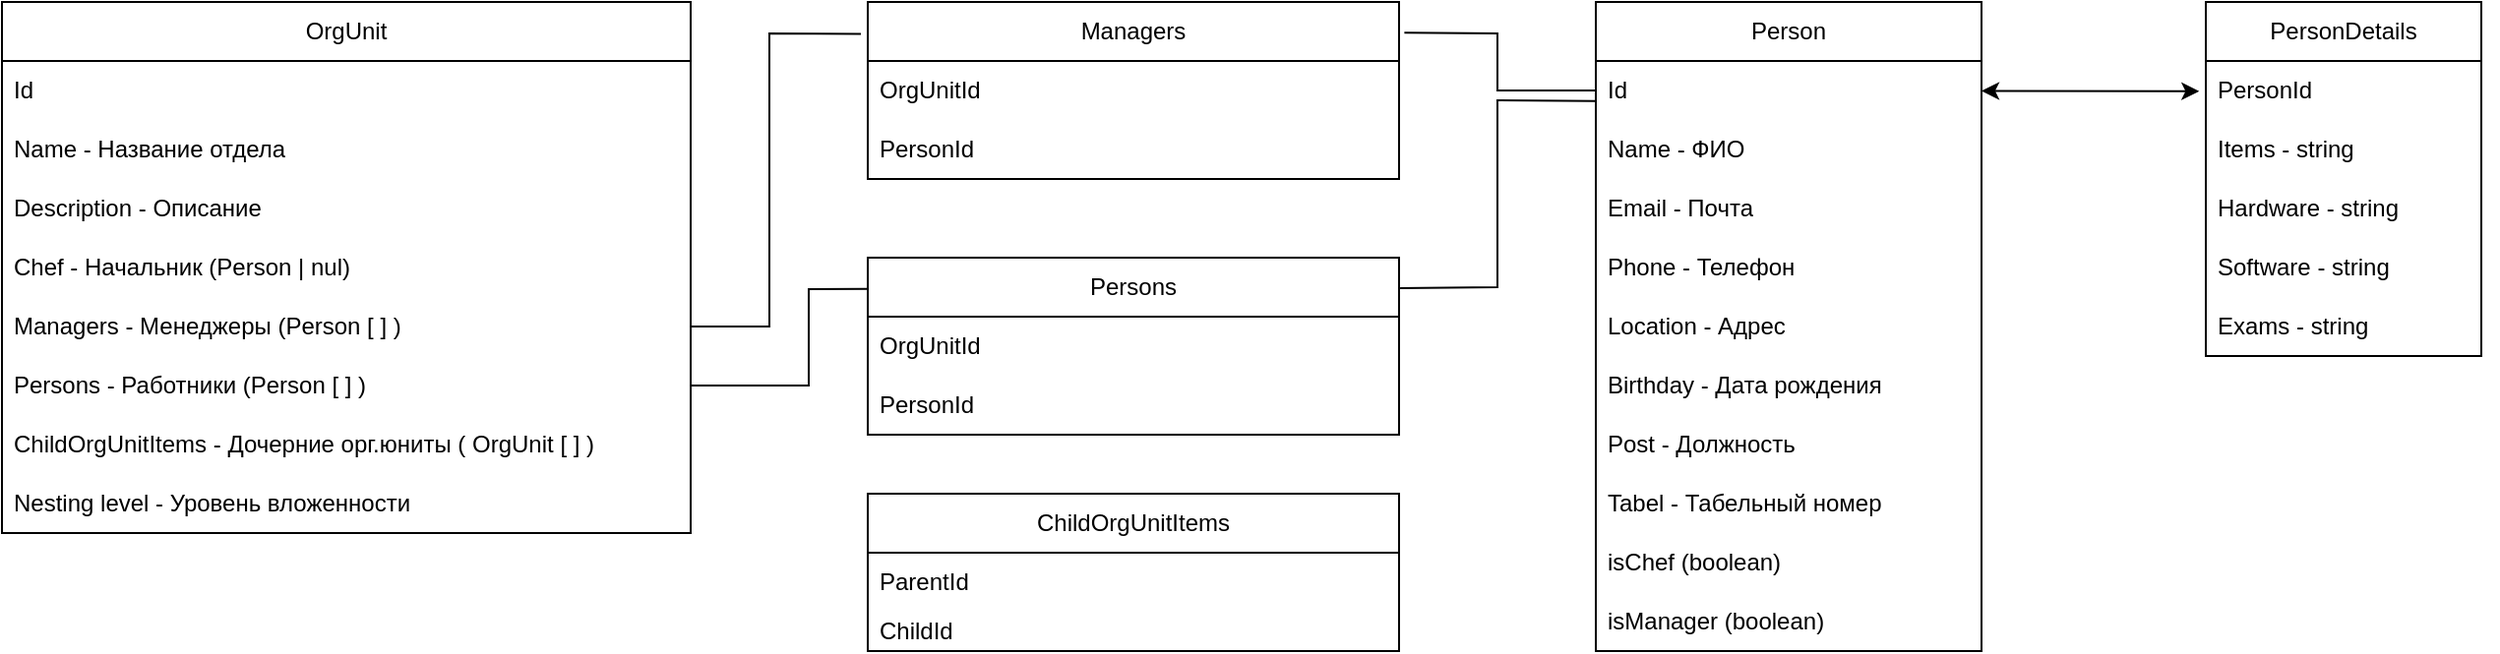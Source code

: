 <mxfile version="21.1.2" type="device">
  <diagram name="Страница 1" id="-JJ_8Ek38G9KD2-e-6LZ">
    <mxGraphModel dx="2112" dy="899" grid="1" gridSize="10" guides="1" tooltips="1" connect="1" arrows="1" fold="1" page="1" pageScale="1" pageWidth="827" pageHeight="1169" math="0" shadow="0">
      <root>
        <mxCell id="0" />
        <mxCell id="1" parent="0" />
        <mxCell id="tt-nmIVn0dqVWNBrcWp--1" value="Person" style="swimlane;fontStyle=0;childLayout=stackLayout;horizontal=1;startSize=30;horizontalStack=0;resizeParent=1;resizeParentMax=0;resizeLast=0;collapsible=1;marginBottom=0;whiteSpace=wrap;html=1;" vertex="1" parent="1">
          <mxGeometry x="210" y="70" width="196" height="330" as="geometry" />
        </mxCell>
        <mxCell id="tt-nmIVn0dqVWNBrcWp--2" value="Id" style="text;strokeColor=none;fillColor=none;align=left;verticalAlign=middle;spacingLeft=4;spacingRight=4;overflow=hidden;points=[[0,0.5],[1,0.5]];portConstraint=eastwest;rotatable=0;whiteSpace=wrap;html=1;" vertex="1" parent="tt-nmIVn0dqVWNBrcWp--1">
          <mxGeometry y="30" width="196" height="30" as="geometry" />
        </mxCell>
        <mxCell id="tt-nmIVn0dqVWNBrcWp--3" value="Name - ФИО" style="text;strokeColor=none;fillColor=none;align=left;verticalAlign=middle;spacingLeft=4;spacingRight=4;overflow=hidden;points=[[0,0.5],[1,0.5]];portConstraint=eastwest;rotatable=0;whiteSpace=wrap;html=1;" vertex="1" parent="tt-nmIVn0dqVWNBrcWp--1">
          <mxGeometry y="60" width="196" height="30" as="geometry" />
        </mxCell>
        <mxCell id="tt-nmIVn0dqVWNBrcWp--4" value="Email - Почта" style="text;strokeColor=none;fillColor=none;align=left;verticalAlign=middle;spacingLeft=4;spacingRight=4;overflow=hidden;points=[[0,0.5],[1,0.5]];portConstraint=eastwest;rotatable=0;whiteSpace=wrap;html=1;" vertex="1" parent="tt-nmIVn0dqVWNBrcWp--1">
          <mxGeometry y="90" width="196" height="30" as="geometry" />
        </mxCell>
        <mxCell id="tt-nmIVn0dqVWNBrcWp--5" value="Phone - Телефон" style="text;strokeColor=none;fillColor=none;align=left;verticalAlign=middle;spacingLeft=4;spacingRight=4;overflow=hidden;points=[[0,0.5],[1,0.5]];portConstraint=eastwest;rotatable=0;whiteSpace=wrap;html=1;" vertex="1" parent="tt-nmIVn0dqVWNBrcWp--1">
          <mxGeometry y="120" width="196" height="30" as="geometry" />
        </mxCell>
        <mxCell id="tt-nmIVn0dqVWNBrcWp--6" value="Location - Адрес" style="text;strokeColor=none;fillColor=none;align=left;verticalAlign=middle;spacingLeft=4;spacingRight=4;overflow=hidden;points=[[0,0.5],[1,0.5]];portConstraint=eastwest;rotatable=0;whiteSpace=wrap;html=1;" vertex="1" parent="tt-nmIVn0dqVWNBrcWp--1">
          <mxGeometry y="150" width="196" height="30" as="geometry" />
        </mxCell>
        <mxCell id="tt-nmIVn0dqVWNBrcWp--7" value="Birthday - Дата рождения" style="text;strokeColor=none;fillColor=none;align=left;verticalAlign=middle;spacingLeft=4;spacingRight=4;overflow=hidden;points=[[0,0.5],[1,0.5]];portConstraint=eastwest;rotatable=0;whiteSpace=wrap;html=1;" vertex="1" parent="tt-nmIVn0dqVWNBrcWp--1">
          <mxGeometry y="180" width="196" height="30" as="geometry" />
        </mxCell>
        <mxCell id="tt-nmIVn0dqVWNBrcWp--8" value="Post - Должность" style="text;strokeColor=none;fillColor=none;align=left;verticalAlign=middle;spacingLeft=4;spacingRight=4;overflow=hidden;points=[[0,0.5],[1,0.5]];portConstraint=eastwest;rotatable=0;whiteSpace=wrap;html=1;" vertex="1" parent="tt-nmIVn0dqVWNBrcWp--1">
          <mxGeometry y="210" width="196" height="30" as="geometry" />
        </mxCell>
        <mxCell id="tt-nmIVn0dqVWNBrcWp--10" value="Tabel - Табельный номер" style="text;strokeColor=none;fillColor=none;align=left;verticalAlign=middle;spacingLeft=4;spacingRight=4;overflow=hidden;points=[[0,0.5],[1,0.5]];portConstraint=eastwest;rotatable=0;whiteSpace=wrap;html=1;" vertex="1" parent="tt-nmIVn0dqVWNBrcWp--1">
          <mxGeometry y="240" width="196" height="30" as="geometry" />
        </mxCell>
        <mxCell id="tt-nmIVn0dqVWNBrcWp--16" value="isChef (boolean)" style="text;strokeColor=none;fillColor=none;align=left;verticalAlign=middle;spacingLeft=4;spacingRight=4;overflow=hidden;points=[[0,0.5],[1,0.5]];portConstraint=eastwest;rotatable=0;whiteSpace=wrap;html=1;" vertex="1" parent="tt-nmIVn0dqVWNBrcWp--1">
          <mxGeometry y="270" width="196" height="30" as="geometry" />
        </mxCell>
        <mxCell id="tt-nmIVn0dqVWNBrcWp--17" value="isManager (boolean)" style="text;strokeColor=none;fillColor=none;align=left;verticalAlign=middle;spacingLeft=4;spacingRight=4;overflow=hidden;points=[[0,0.5],[1,0.5]];portConstraint=eastwest;rotatable=0;whiteSpace=wrap;html=1;" vertex="1" parent="tt-nmIVn0dqVWNBrcWp--1">
          <mxGeometry y="300" width="196" height="30" as="geometry" />
        </mxCell>
        <mxCell id="tt-nmIVn0dqVWNBrcWp--12" value="PersonDetails" style="swimlane;fontStyle=0;childLayout=stackLayout;horizontal=1;startSize=30;horizontalStack=0;resizeParent=1;resizeParentMax=0;resizeLast=0;collapsible=1;marginBottom=0;whiteSpace=wrap;html=1;" vertex="1" parent="1">
          <mxGeometry x="520" y="70" width="140" height="180" as="geometry" />
        </mxCell>
        <mxCell id="tt-nmIVn0dqVWNBrcWp--13" value="PersonId" style="text;strokeColor=none;fillColor=none;align=left;verticalAlign=middle;spacingLeft=4;spacingRight=4;overflow=hidden;points=[[0,0.5],[1,0.5]];portConstraint=eastwest;rotatable=0;whiteSpace=wrap;html=1;" vertex="1" parent="tt-nmIVn0dqVWNBrcWp--12">
          <mxGeometry y="30" width="140" height="30" as="geometry" />
        </mxCell>
        <mxCell id="tt-nmIVn0dqVWNBrcWp--14" value="Items - string" style="text;strokeColor=none;fillColor=none;align=left;verticalAlign=middle;spacingLeft=4;spacingRight=4;overflow=hidden;points=[[0,0.5],[1,0.5]];portConstraint=eastwest;rotatable=0;whiteSpace=wrap;html=1;" vertex="1" parent="tt-nmIVn0dqVWNBrcWp--12">
          <mxGeometry y="60" width="140" height="30" as="geometry" />
        </mxCell>
        <mxCell id="tt-nmIVn0dqVWNBrcWp--15" value="Hardware - string&amp;nbsp;" style="text;strokeColor=none;fillColor=none;align=left;verticalAlign=middle;spacingLeft=4;spacingRight=4;overflow=hidden;points=[[0,0.5],[1,0.5]];portConstraint=eastwest;rotatable=0;whiteSpace=wrap;html=1;" vertex="1" parent="tt-nmIVn0dqVWNBrcWp--12">
          <mxGeometry y="90" width="140" height="30" as="geometry" />
        </mxCell>
        <mxCell id="tt-nmIVn0dqVWNBrcWp--18" value="Software - string&amp;nbsp;&amp;nbsp;" style="text;strokeColor=none;fillColor=none;align=left;verticalAlign=middle;spacingLeft=4;spacingRight=4;overflow=hidden;points=[[0,0.5],[1,0.5]];portConstraint=eastwest;rotatable=0;whiteSpace=wrap;html=1;" vertex="1" parent="tt-nmIVn0dqVWNBrcWp--12">
          <mxGeometry y="120" width="140" height="30" as="geometry" />
        </mxCell>
        <mxCell id="tt-nmIVn0dqVWNBrcWp--19" value="Exams - string&amp;nbsp;" style="text;strokeColor=none;fillColor=none;align=left;verticalAlign=middle;spacingLeft=4;spacingRight=4;overflow=hidden;points=[[0,0.5],[1,0.5]];portConstraint=eastwest;rotatable=0;whiteSpace=wrap;html=1;" vertex="1" parent="tt-nmIVn0dqVWNBrcWp--12">
          <mxGeometry y="150" width="140" height="30" as="geometry" />
        </mxCell>
        <mxCell id="tt-nmIVn0dqVWNBrcWp--21" style="edgeStyle=orthogonalEdgeStyle;rounded=0;orthogonalLoop=1;jettySize=auto;html=1;exitX=1;exitY=0.5;exitDx=0;exitDy=0;" edge="1" parent="tt-nmIVn0dqVWNBrcWp--12" source="tt-nmIVn0dqVWNBrcWp--15" target="tt-nmIVn0dqVWNBrcWp--15">
          <mxGeometry relative="1" as="geometry" />
        </mxCell>
        <mxCell id="tt-nmIVn0dqVWNBrcWp--20" value="" style="endArrow=classic;startArrow=classic;html=1;rounded=0;entryX=-0.024;entryY=0.514;entryDx=0;entryDy=0;entryPerimeter=0;" edge="1" parent="1" source="tt-nmIVn0dqVWNBrcWp--2" target="tt-nmIVn0dqVWNBrcWp--13">
          <mxGeometry width="50" height="50" relative="1" as="geometry">
            <mxPoint x="410" y="280" as="sourcePoint" />
            <mxPoint x="460" y="230" as="targetPoint" />
          </mxGeometry>
        </mxCell>
        <mxCell id="tt-nmIVn0dqVWNBrcWp--23" value="OrgUnit" style="swimlane;fontStyle=0;childLayout=stackLayout;horizontal=1;startSize=30;horizontalStack=0;resizeParent=1;resizeParentMax=0;resizeLast=0;collapsible=1;marginBottom=0;whiteSpace=wrap;html=1;" vertex="1" parent="1">
          <mxGeometry x="-600" y="70" width="350" height="270" as="geometry" />
        </mxCell>
        <mxCell id="tt-nmIVn0dqVWNBrcWp--24" value="Id" style="text;strokeColor=none;fillColor=none;align=left;verticalAlign=middle;spacingLeft=4;spacingRight=4;overflow=hidden;points=[[0,0.5],[1,0.5]];portConstraint=eastwest;rotatable=0;whiteSpace=wrap;html=1;" vertex="1" parent="tt-nmIVn0dqVWNBrcWp--23">
          <mxGeometry y="30" width="350" height="30" as="geometry" />
        </mxCell>
        <mxCell id="tt-nmIVn0dqVWNBrcWp--25" value="Name - Название отдела" style="text;strokeColor=none;fillColor=none;align=left;verticalAlign=middle;spacingLeft=4;spacingRight=4;overflow=hidden;points=[[0,0.5],[1,0.5]];portConstraint=eastwest;rotatable=0;whiteSpace=wrap;html=1;" vertex="1" parent="tt-nmIVn0dqVWNBrcWp--23">
          <mxGeometry y="60" width="350" height="30" as="geometry" />
        </mxCell>
        <mxCell id="tt-nmIVn0dqVWNBrcWp--26" value="Description - Описание" style="text;strokeColor=none;fillColor=none;align=left;verticalAlign=middle;spacingLeft=4;spacingRight=4;overflow=hidden;points=[[0,0.5],[1,0.5]];portConstraint=eastwest;rotatable=0;whiteSpace=wrap;html=1;" vertex="1" parent="tt-nmIVn0dqVWNBrcWp--23">
          <mxGeometry y="90" width="350" height="30" as="geometry" />
        </mxCell>
        <mxCell id="tt-nmIVn0dqVWNBrcWp--27" value="Chef - Начальник (Person | nul)" style="text;strokeColor=none;fillColor=none;align=left;verticalAlign=middle;spacingLeft=4;spacingRight=4;overflow=hidden;points=[[0,0.5],[1,0.5]];portConstraint=eastwest;rotatable=0;whiteSpace=wrap;html=1;" vertex="1" parent="tt-nmIVn0dqVWNBrcWp--23">
          <mxGeometry y="120" width="350" height="30" as="geometry" />
        </mxCell>
        <mxCell id="tt-nmIVn0dqVWNBrcWp--28" value="Managers - Менеджеры (Person [ ] )" style="text;strokeColor=none;fillColor=none;align=left;verticalAlign=middle;spacingLeft=4;spacingRight=4;overflow=hidden;points=[[0,0.5],[1,0.5]];portConstraint=eastwest;rotatable=0;whiteSpace=wrap;html=1;" vertex="1" parent="tt-nmIVn0dqVWNBrcWp--23">
          <mxGeometry y="150" width="350" height="30" as="geometry" />
        </mxCell>
        <mxCell id="tt-nmIVn0dqVWNBrcWp--29" value="Persons - Работники (Person [ ] )" style="text;strokeColor=none;fillColor=none;align=left;verticalAlign=middle;spacingLeft=4;spacingRight=4;overflow=hidden;points=[[0,0.5],[1,0.5]];portConstraint=eastwest;rotatable=0;whiteSpace=wrap;html=1;" vertex="1" parent="tt-nmIVn0dqVWNBrcWp--23">
          <mxGeometry y="180" width="350" height="30" as="geometry" />
        </mxCell>
        <mxCell id="tt-nmIVn0dqVWNBrcWp--30" value="ChildOrgUnitItems - Дочерние орг.юниты ( OrgUnit [ ] )" style="text;strokeColor=none;fillColor=none;align=left;verticalAlign=middle;spacingLeft=4;spacingRight=4;overflow=hidden;points=[[0,0.5],[1,0.5]];portConstraint=eastwest;rotatable=0;whiteSpace=wrap;html=1;" vertex="1" parent="tt-nmIVn0dqVWNBrcWp--23">
          <mxGeometry y="210" width="350" height="30" as="geometry" />
        </mxCell>
        <mxCell id="tt-nmIVn0dqVWNBrcWp--33" value="Nesting level - Уровень вложенности" style="text;strokeColor=none;fillColor=none;align=left;verticalAlign=middle;spacingLeft=4;spacingRight=4;overflow=hidden;points=[[0,0.5],[1,0.5]];portConstraint=eastwest;rotatable=0;whiteSpace=wrap;html=1;" vertex="1" parent="tt-nmIVn0dqVWNBrcWp--23">
          <mxGeometry y="240" width="350" height="30" as="geometry" />
        </mxCell>
        <mxCell id="tt-nmIVn0dqVWNBrcWp--34" value="Managers" style="swimlane;fontStyle=0;childLayout=stackLayout;horizontal=1;startSize=30;horizontalStack=0;resizeParent=1;resizeParentMax=0;resizeLast=0;collapsible=1;marginBottom=0;whiteSpace=wrap;html=1;" vertex="1" parent="1">
          <mxGeometry x="-160" y="70" width="270" height="90" as="geometry" />
        </mxCell>
        <mxCell id="tt-nmIVn0dqVWNBrcWp--35" value="OrgUnitId&lt;br&gt;" style="text;strokeColor=none;fillColor=none;align=left;verticalAlign=middle;spacingLeft=4;spacingRight=4;overflow=hidden;points=[[0,0.5],[1,0.5]];portConstraint=eastwest;rotatable=0;whiteSpace=wrap;html=1;" vertex="1" parent="tt-nmIVn0dqVWNBrcWp--34">
          <mxGeometry y="30" width="270" height="30" as="geometry" />
        </mxCell>
        <mxCell id="tt-nmIVn0dqVWNBrcWp--36" value="PersonId&lt;br&gt;" style="text;strokeColor=none;fillColor=none;align=left;verticalAlign=middle;spacingLeft=4;spacingRight=4;overflow=hidden;points=[[0,0.5],[1,0.5]];portConstraint=eastwest;rotatable=0;whiteSpace=wrap;html=1;" vertex="1" parent="tt-nmIVn0dqVWNBrcWp--34">
          <mxGeometry y="60" width="270" height="30" as="geometry" />
        </mxCell>
        <mxCell id="tt-nmIVn0dqVWNBrcWp--38" value="Persons" style="swimlane;fontStyle=0;childLayout=stackLayout;horizontal=1;startSize=30;horizontalStack=0;resizeParent=1;resizeParentMax=0;resizeLast=0;collapsible=1;marginBottom=0;whiteSpace=wrap;html=1;" vertex="1" parent="1">
          <mxGeometry x="-160" y="200" width="270" height="90" as="geometry" />
        </mxCell>
        <mxCell id="tt-nmIVn0dqVWNBrcWp--39" value="OrgUnitId&lt;br&gt;" style="text;strokeColor=none;fillColor=none;align=left;verticalAlign=middle;spacingLeft=4;spacingRight=4;overflow=hidden;points=[[0,0.5],[1,0.5]];portConstraint=eastwest;rotatable=0;whiteSpace=wrap;html=1;" vertex="1" parent="tt-nmIVn0dqVWNBrcWp--38">
          <mxGeometry y="30" width="270" height="30" as="geometry" />
        </mxCell>
        <mxCell id="tt-nmIVn0dqVWNBrcWp--40" value="PersonId&lt;br&gt;" style="text;strokeColor=none;fillColor=none;align=left;verticalAlign=middle;spacingLeft=4;spacingRight=4;overflow=hidden;points=[[0,0.5],[1,0.5]];portConstraint=eastwest;rotatable=0;whiteSpace=wrap;html=1;" vertex="1" parent="tt-nmIVn0dqVWNBrcWp--38">
          <mxGeometry y="60" width="270" height="30" as="geometry" />
        </mxCell>
        <mxCell id="tt-nmIVn0dqVWNBrcWp--41" value="" style="endArrow=none;html=1;rounded=0;exitX=1;exitY=0.5;exitDx=0;exitDy=0;entryX=-0.013;entryY=0.181;entryDx=0;entryDy=0;entryPerimeter=0;" edge="1" parent="1" source="tt-nmIVn0dqVWNBrcWp--28" target="tt-nmIVn0dqVWNBrcWp--34">
          <mxGeometry width="50" height="50" relative="1" as="geometry">
            <mxPoint x="-90" y="230" as="sourcePoint" />
            <mxPoint x="-200" y="80" as="targetPoint" />
            <Array as="points">
              <mxPoint x="-210" y="235" />
              <mxPoint x="-210" y="86" />
            </Array>
          </mxGeometry>
        </mxCell>
        <mxCell id="tt-nmIVn0dqVWNBrcWp--42" value="" style="endArrow=none;html=1;rounded=0;entryX=1;entryY=0.5;entryDx=0;entryDy=0;exitX=0.001;exitY=0.176;exitDx=0;exitDy=0;exitPerimeter=0;" edge="1" parent="1" source="tt-nmIVn0dqVWNBrcWp--38" target="tt-nmIVn0dqVWNBrcWp--29">
          <mxGeometry width="50" height="50" relative="1" as="geometry">
            <mxPoint x="-180" y="265" as="sourcePoint" />
            <mxPoint x="-250" y="250" as="targetPoint" />
            <Array as="points">
              <mxPoint x="-190" y="216" />
              <mxPoint x="-190" y="265" />
            </Array>
          </mxGeometry>
        </mxCell>
        <mxCell id="tt-nmIVn0dqVWNBrcWp--43" value="" style="endArrow=none;html=1;rounded=0;entryX=0;entryY=0.5;entryDx=0;entryDy=0;exitX=1.01;exitY=0.174;exitDx=0;exitDy=0;exitPerimeter=0;" edge="1" parent="1" source="tt-nmIVn0dqVWNBrcWp--34" target="tt-nmIVn0dqVWNBrcWp--2">
          <mxGeometry width="50" height="50" relative="1" as="geometry">
            <mxPoint x="-30" y="220" as="sourcePoint" />
            <mxPoint x="20" y="170" as="targetPoint" />
            <Array as="points">
              <mxPoint x="160" y="86" />
              <mxPoint x="160" y="115" />
            </Array>
          </mxGeometry>
        </mxCell>
        <mxCell id="tt-nmIVn0dqVWNBrcWp--44" value="" style="endArrow=none;html=1;rounded=0;entryX=0;entryY=0.678;entryDx=0;entryDy=0;entryPerimeter=0;exitX=1.002;exitY=0.172;exitDx=0;exitDy=0;exitPerimeter=0;" edge="1" parent="1" source="tt-nmIVn0dqVWNBrcWp--38" target="tt-nmIVn0dqVWNBrcWp--2">
          <mxGeometry width="50" height="50" relative="1" as="geometry">
            <mxPoint x="110" y="230" as="sourcePoint" />
            <mxPoint x="160" y="180" as="targetPoint" />
            <Array as="points">
              <mxPoint x="160" y="215" />
              <mxPoint x="160" y="120" />
            </Array>
          </mxGeometry>
        </mxCell>
        <mxCell id="tt-nmIVn0dqVWNBrcWp--45" value="ChildOrgUnitItems" style="swimlane;fontStyle=0;childLayout=stackLayout;horizontal=1;startSize=30;horizontalStack=0;resizeParent=1;resizeParentMax=0;resizeLast=0;collapsible=1;marginBottom=0;whiteSpace=wrap;html=1;" vertex="1" parent="1">
          <mxGeometry x="-160" y="320" width="270" height="80" as="geometry" />
        </mxCell>
        <mxCell id="tt-nmIVn0dqVWNBrcWp--46" value="ParentId" style="text;strokeColor=none;fillColor=none;align=left;verticalAlign=middle;spacingLeft=4;spacingRight=4;overflow=hidden;points=[[0,0.5],[1,0.5]];portConstraint=eastwest;rotatable=0;whiteSpace=wrap;html=1;" vertex="1" parent="tt-nmIVn0dqVWNBrcWp--45">
          <mxGeometry y="30" width="270" height="30" as="geometry" />
        </mxCell>
        <mxCell id="tt-nmIVn0dqVWNBrcWp--47" value="ChildId" style="text;strokeColor=none;fillColor=none;align=left;verticalAlign=middle;spacingLeft=4;spacingRight=4;overflow=hidden;points=[[0,0.5],[1,0.5]];portConstraint=eastwest;rotatable=0;whiteSpace=wrap;html=1;" vertex="1" parent="tt-nmIVn0dqVWNBrcWp--45">
          <mxGeometry y="60" width="270" height="20" as="geometry" />
        </mxCell>
      </root>
    </mxGraphModel>
  </diagram>
</mxfile>
